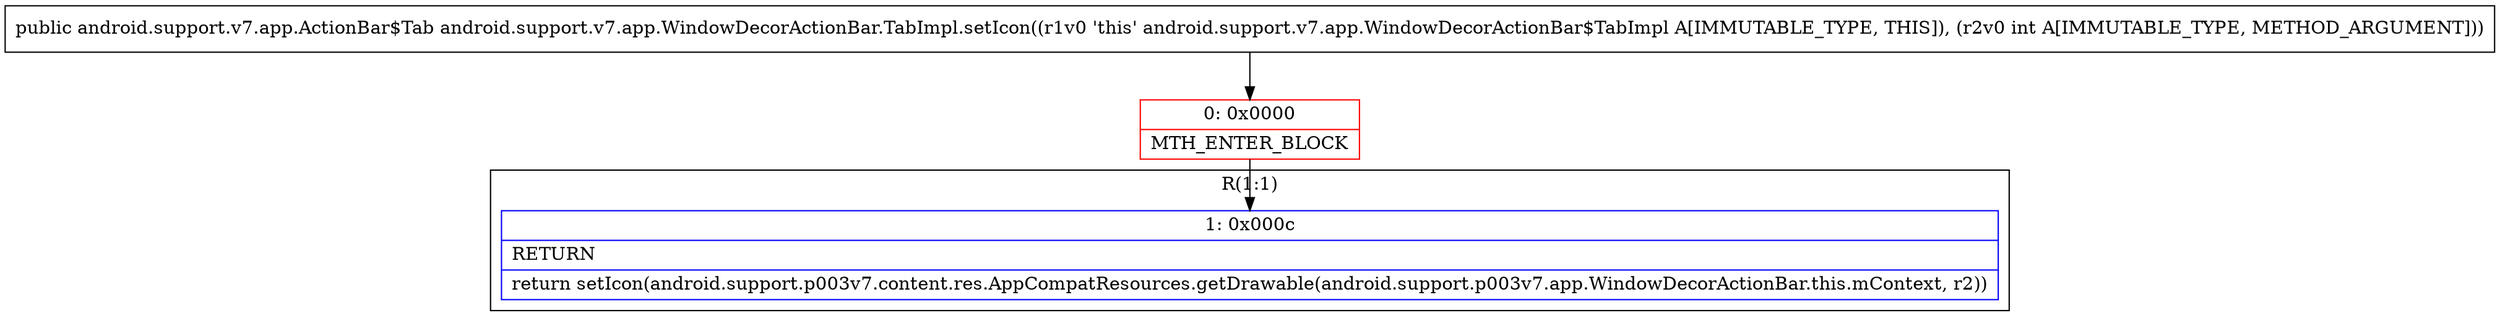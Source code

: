 digraph "CFG forandroid.support.v7.app.WindowDecorActionBar.TabImpl.setIcon(I)Landroid\/support\/v7\/app\/ActionBar$Tab;" {
subgraph cluster_Region_1876276008 {
label = "R(1:1)";
node [shape=record,color=blue];
Node_1 [shape=record,label="{1\:\ 0x000c|RETURN\l|return setIcon(android.support.p003v7.content.res.AppCompatResources.getDrawable(android.support.p003v7.app.WindowDecorActionBar.this.mContext, r2))\l}"];
}
Node_0 [shape=record,color=red,label="{0\:\ 0x0000|MTH_ENTER_BLOCK\l}"];
MethodNode[shape=record,label="{public android.support.v7.app.ActionBar$Tab android.support.v7.app.WindowDecorActionBar.TabImpl.setIcon((r1v0 'this' android.support.v7.app.WindowDecorActionBar$TabImpl A[IMMUTABLE_TYPE, THIS]), (r2v0 int A[IMMUTABLE_TYPE, METHOD_ARGUMENT])) }"];
MethodNode -> Node_0;
Node_0 -> Node_1;
}

